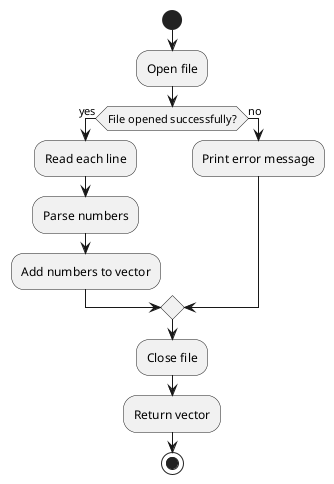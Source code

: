 @startuml

start

:Open file;
if (File opened successfully?) then (yes)
    :Read each line;
    :Parse numbers;
    :Add numbers to vector;
else (no)
    :Print error message;
endif

:Close file;
:Return vector;

stop

@enduml